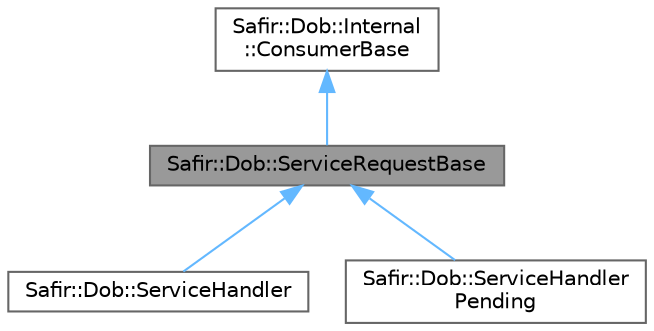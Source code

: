 digraph "Safir::Dob::ServiceRequestBase"
{
 // LATEX_PDF_SIZE
  bgcolor="transparent";
  edge [fontname=Helvetica,fontsize=10,labelfontname=Helvetica,labelfontsize=10];
  node [fontname=Helvetica,fontsize=10,shape=box,height=0.2,width=0.4];
  Node1 [label="Safir::Dob::ServiceRequestBase",height=0.2,width=0.4,color="gray40", fillcolor="grey60", style="filled", fontcolor="black",tooltip="Interface to receive service requests."];
  Node2 -> Node1 [dir="back",color="steelblue1",style="solid"];
  Node2 [label="Safir::Dob::Internal\l::ConsumerBase",height=0.2,width=0.4,color="gray40", fillcolor="white", style="filled",URL="$a01327.html",tooltip="Base class used when composing more elaborated interfaces."];
  Node1 -> Node3 [dir="back",color="steelblue1",style="solid"];
  Node3 [label="Safir::Dob::ServiceHandler",height=0.2,width=0.4,color="gray40", fillcolor="white", style="filled",URL="$a01299.html",tooltip="Interface to be implemented by a service handler that makes a non-pending registration."];
  Node1 -> Node4 [dir="back",color="steelblue1",style="solid"];
  Node4 [label="Safir::Dob::ServiceHandler\lPending",height=0.2,width=0.4,color="gray40", fillcolor="white", style="filled",URL="$a01303.html",tooltip="Interface to be implemented by a service handler that makes a pending registration."];
}
